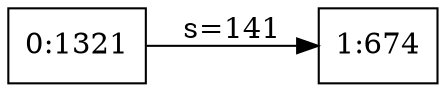 digraph g { 
	rankdir = LR 
	0 [shape=box, label="0:1321"] 
	0 -> 1 [label="s=141"] 
	1 [shape=box, label="1:674"] 
} 
